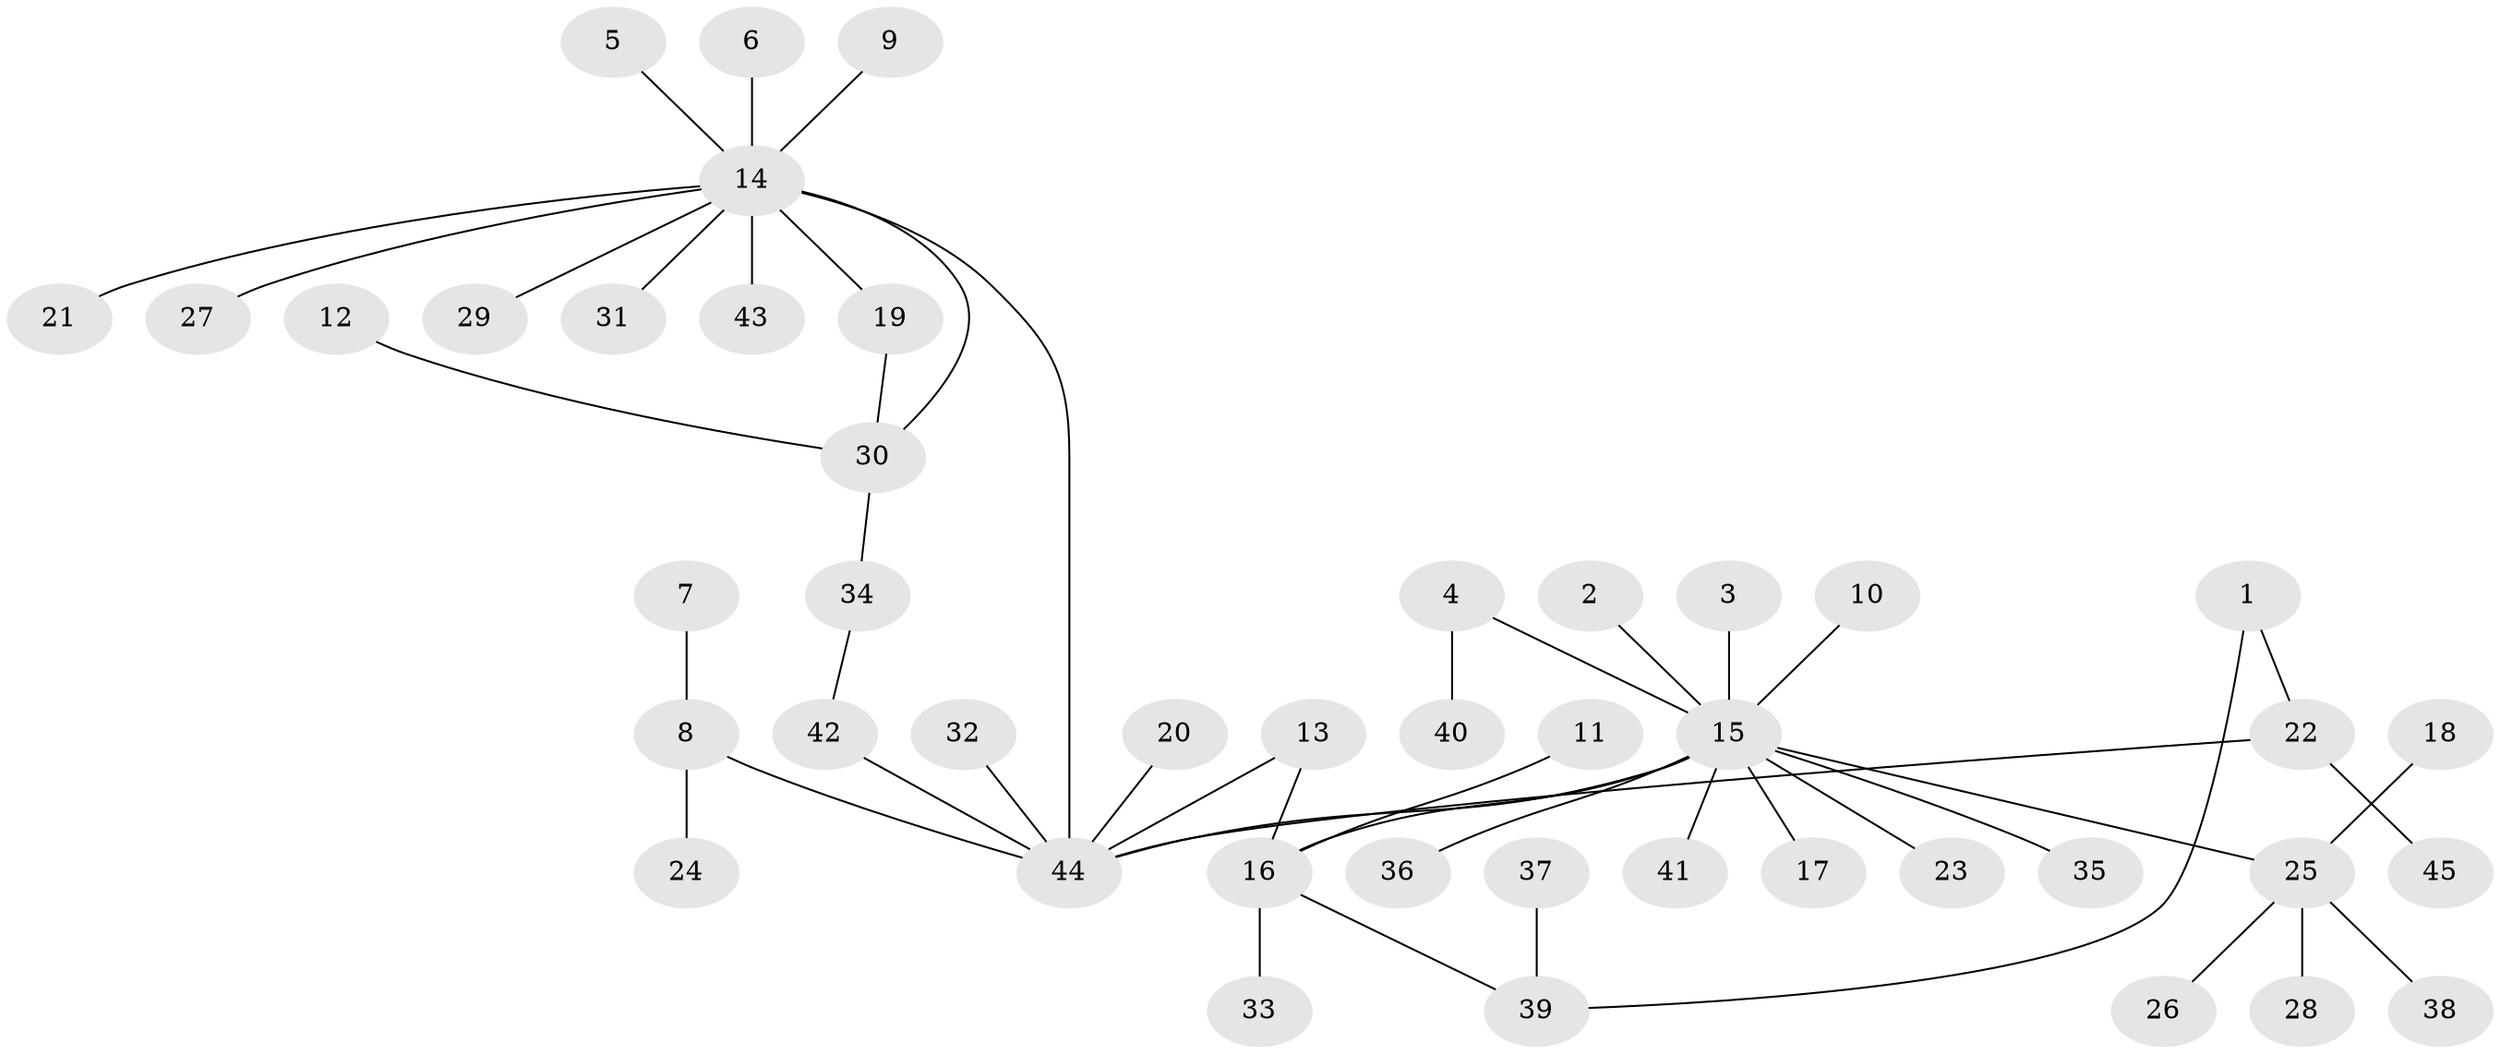 // original degree distribution, {14: 0.011494252873563218, 11: 0.011494252873563218, 7: 0.034482758620689655, 3: 0.05747126436781609, 2: 0.20689655172413793, 5: 0.034482758620689655, 1: 0.6091954022988506, 9: 0.011494252873563218, 4: 0.022988505747126436}
// Generated by graph-tools (version 1.1) at 2025/01/03/09/25 03:01:39]
// undirected, 45 vertices, 48 edges
graph export_dot {
graph [start="1"]
  node [color=gray90,style=filled];
  1;
  2;
  3;
  4;
  5;
  6;
  7;
  8;
  9;
  10;
  11;
  12;
  13;
  14;
  15;
  16;
  17;
  18;
  19;
  20;
  21;
  22;
  23;
  24;
  25;
  26;
  27;
  28;
  29;
  30;
  31;
  32;
  33;
  34;
  35;
  36;
  37;
  38;
  39;
  40;
  41;
  42;
  43;
  44;
  45;
  1 -- 22 [weight=1.0];
  1 -- 39 [weight=1.0];
  2 -- 15 [weight=1.0];
  3 -- 15 [weight=1.0];
  4 -- 15 [weight=1.0];
  4 -- 40 [weight=1.0];
  5 -- 14 [weight=1.0];
  6 -- 14 [weight=1.0];
  7 -- 8 [weight=1.0];
  8 -- 24 [weight=1.0];
  8 -- 44 [weight=1.0];
  9 -- 14 [weight=1.0];
  10 -- 15 [weight=1.0];
  11 -- 16 [weight=1.0];
  12 -- 30 [weight=1.0];
  13 -- 16 [weight=1.0];
  13 -- 44 [weight=1.0];
  14 -- 19 [weight=1.0];
  14 -- 21 [weight=1.0];
  14 -- 27 [weight=1.0];
  14 -- 29 [weight=1.0];
  14 -- 30 [weight=1.0];
  14 -- 31 [weight=1.0];
  14 -- 43 [weight=1.0];
  14 -- 44 [weight=2.0];
  15 -- 16 [weight=1.0];
  15 -- 17 [weight=1.0];
  15 -- 23 [weight=1.0];
  15 -- 25 [weight=1.0];
  15 -- 35 [weight=1.0];
  15 -- 36 [weight=1.0];
  15 -- 41 [weight=1.0];
  15 -- 44 [weight=1.0];
  16 -- 33 [weight=1.0];
  16 -- 39 [weight=1.0];
  18 -- 25 [weight=1.0];
  19 -- 30 [weight=1.0];
  20 -- 44 [weight=1.0];
  22 -- 44 [weight=1.0];
  22 -- 45 [weight=1.0];
  25 -- 26 [weight=1.0];
  25 -- 28 [weight=1.0];
  25 -- 38 [weight=1.0];
  30 -- 34 [weight=1.0];
  32 -- 44 [weight=1.0];
  34 -- 42 [weight=1.0];
  37 -- 39 [weight=1.0];
  42 -- 44 [weight=1.0];
}
